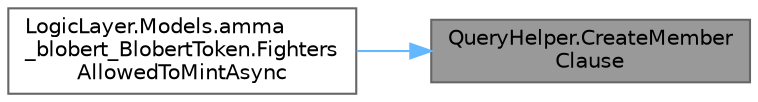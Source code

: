 digraph "QueryHelper.CreateMemberClause"
{
 // LATEX_PDF_SIZE
  bgcolor="transparent";
  edge [fontname=Helvetica,fontsize=10,labelfontname=Helvetica,labelfontsize=10];
  node [fontname=Helvetica,fontsize=10,shape=box,height=0.2,width=0.4];
  rankdir="RL";
  Node1 [id="Node000001",label="QueryHelper.CreateMember\lClause",height=0.2,width=0.4,color="gray40", fillcolor="grey60", style="filled", fontcolor="black",tooltip="Creates a MemberClause for querying specific members of a model."];
  Node1 -> Node2 [id="edge1_Node000001_Node000002",dir="back",color="steelblue1",style="solid",tooltip=" "];
  Node2 [id="Node000002",label="LogicLayer.Models.amma\l_blobert_BlobertToken.Fighters\lAllowedToMintAsync",height=0.2,width=0.4,color="grey40", fillcolor="white", style="filled",URL="$class_logic_layer_1_1_models_1_1amma__blobert___blobert_token.html#ab31d0d386d95e6e7b1e2bcf34360ff2c",tooltip="Checks if this wallet can actually mint the given blobert."];
}
